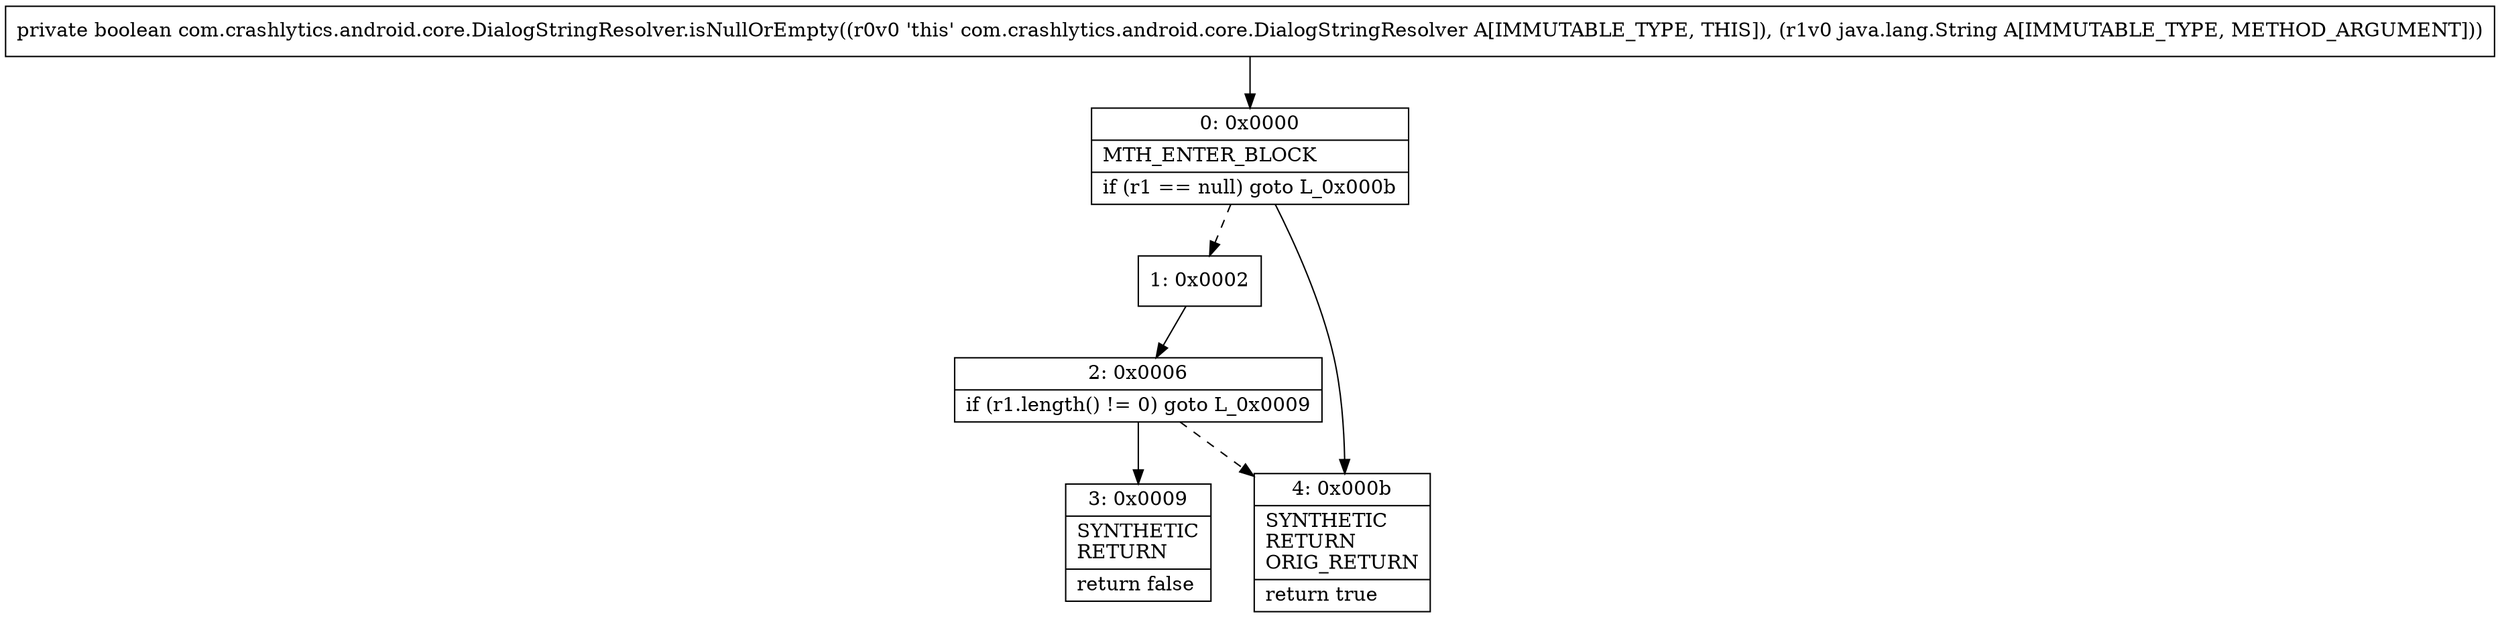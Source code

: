 digraph "CFG forcom.crashlytics.android.core.DialogStringResolver.isNullOrEmpty(Ljava\/lang\/String;)Z" {
Node_0 [shape=record,label="{0\:\ 0x0000|MTH_ENTER_BLOCK\l|if (r1 == null) goto L_0x000b\l}"];
Node_1 [shape=record,label="{1\:\ 0x0002}"];
Node_2 [shape=record,label="{2\:\ 0x0006|if (r1.length() != 0) goto L_0x0009\l}"];
Node_3 [shape=record,label="{3\:\ 0x0009|SYNTHETIC\lRETURN\l|return false\l}"];
Node_4 [shape=record,label="{4\:\ 0x000b|SYNTHETIC\lRETURN\lORIG_RETURN\l|return true\l}"];
MethodNode[shape=record,label="{private boolean com.crashlytics.android.core.DialogStringResolver.isNullOrEmpty((r0v0 'this' com.crashlytics.android.core.DialogStringResolver A[IMMUTABLE_TYPE, THIS]), (r1v0 java.lang.String A[IMMUTABLE_TYPE, METHOD_ARGUMENT])) }"];
MethodNode -> Node_0;
Node_0 -> Node_1[style=dashed];
Node_0 -> Node_4;
Node_1 -> Node_2;
Node_2 -> Node_3;
Node_2 -> Node_4[style=dashed];
}


